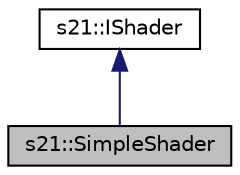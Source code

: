 digraph "s21::SimpleShader"
{
 // LATEX_PDF_SIZE
  edge [fontname="Helvetica",fontsize="10",labelfontname="Helvetica",labelfontsize="10"];
  node [fontname="Helvetica",fontsize="10",shape=record];
  Node1 [label="s21::SimpleShader",height=0.2,width=0.4,color="black", fillcolor="grey75", style="filled", fontcolor="black",tooltip="Shader that works exclusively with the model's frame."];
  Node2 -> Node1 [dir="back",color="midnightblue",fontsize="10",style="solid",fontname="Helvetica"];
  Node2 [label="s21::IShader",height=0.2,width=0.4,color="black", fillcolor="white", style="filled",URL="$classs21_1_1IShader.html",tooltip="An interface that implements the Shader class."];
}

